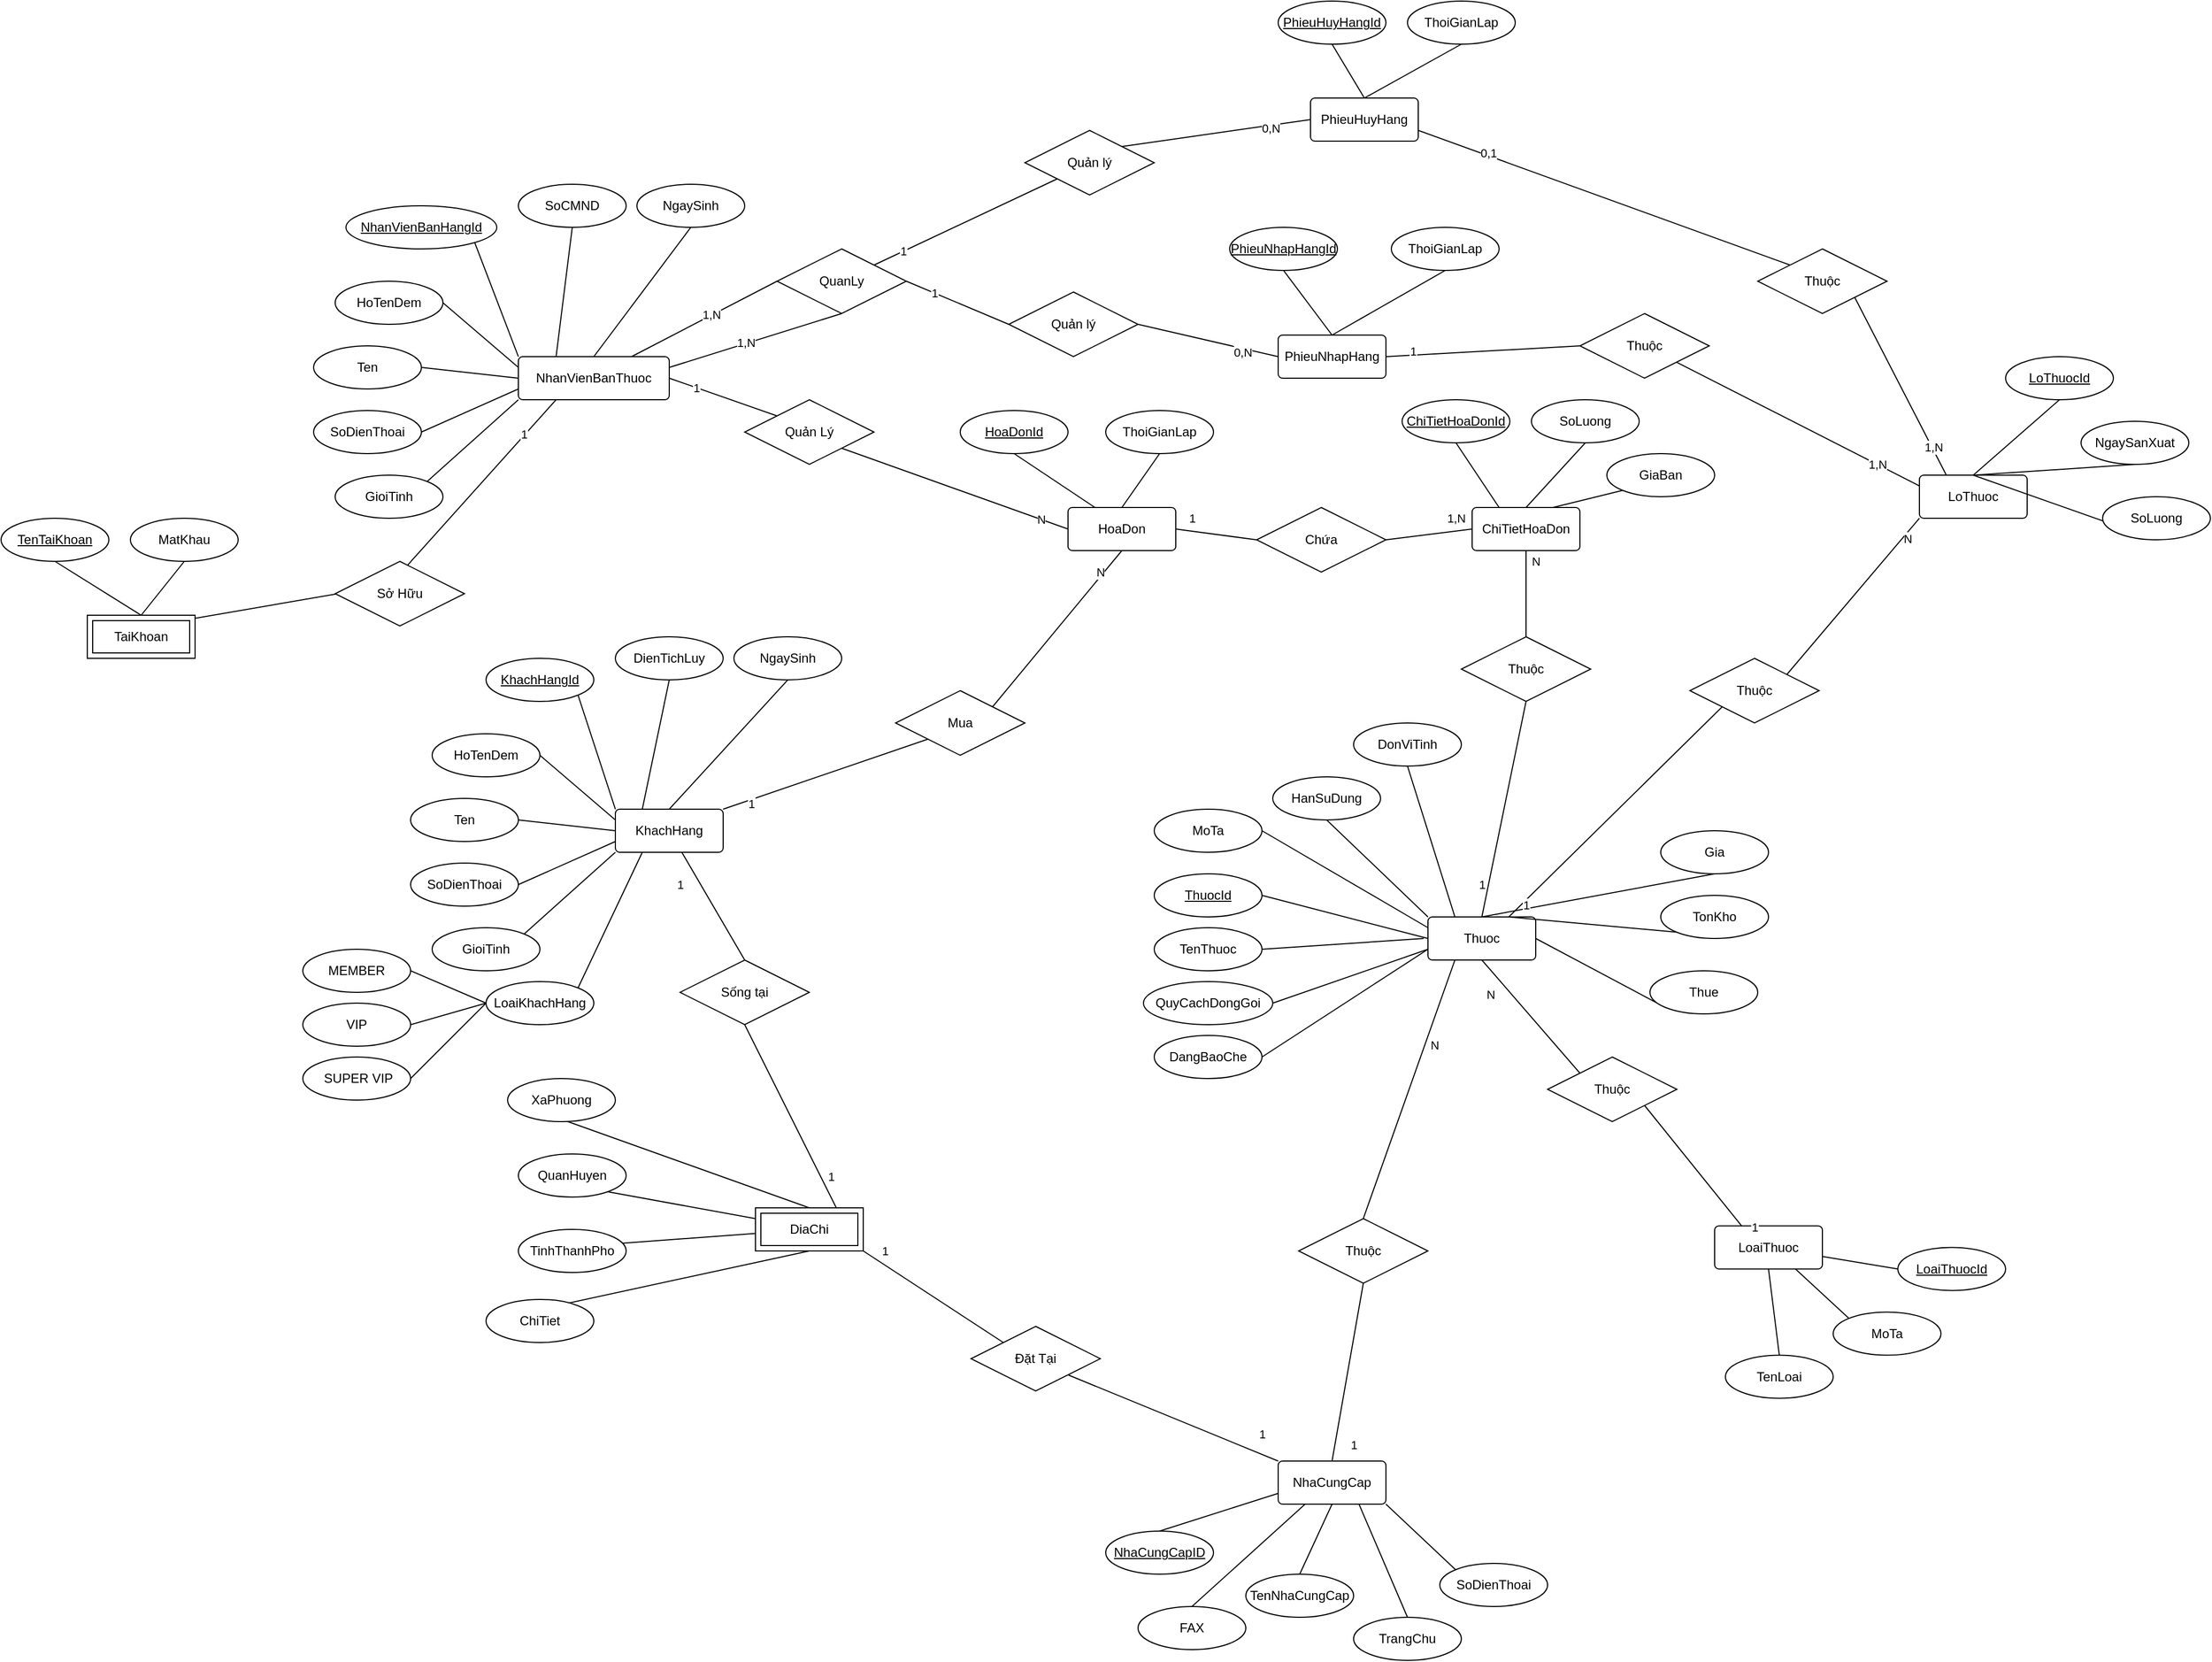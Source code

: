 <mxfile version="13.8.0" type="github">
  <diagram id="6R9u10nnCOVRpZWxE0k7" name="Page-1">
    <mxGraphModel dx="4134" dy="2406" grid="1" gridSize="10" guides="1" tooltips="1" connect="1" arrows="1" fold="1" page="1" pageScale="1" pageWidth="827" pageHeight="1169" math="0" shadow="0">
      <root>
        <mxCell id="0" />
        <mxCell id="1" parent="0" />
        <mxCell id="Jg7pOeSKla7BClUJi_HH-29" style="edgeStyle=none;rounded=0;orthogonalLoop=1;jettySize=auto;html=1;exitX=0.5;exitY=1;exitDx=0;exitDy=0;entryX=0;entryY=0;entryDx=0;entryDy=0;endArrow=none;endFill=0;" edge="1" parent="1" source="Jg7pOeSKla7BClUJi_HH-1" target="Jg7pOeSKla7BClUJi_HH-28">
          <mxGeometry relative="1" as="geometry" />
        </mxCell>
        <mxCell id="Jg7pOeSKla7BClUJi_HH-31" value="N" style="edgeLabel;html=1;align=center;verticalAlign=middle;resizable=0;points=[];" vertex="1" connectable="0" parent="Jg7pOeSKla7BClUJi_HH-29">
          <mxGeometry x="-0.537" y="-1" relative="1" as="geometry">
            <mxPoint x="-12.09" y="6.72" as="offset" />
          </mxGeometry>
        </mxCell>
        <mxCell id="Jg7pOeSKla7BClUJi_HH-1" value="Thuoc" style="rounded=1;arcSize=10;whiteSpace=wrap;html=1;align=center;" vertex="1" parent="1">
          <mxGeometry x="364" y="350" width="100" height="40" as="geometry" />
        </mxCell>
        <mxCell id="Jg7pOeSKla7BClUJi_HH-14" style="edgeStyle=none;rounded=0;orthogonalLoop=1;jettySize=auto;html=1;exitX=1;exitY=0.5;exitDx=0;exitDy=0;entryX=0;entryY=0.5;entryDx=0;entryDy=0;endArrow=none;endFill=0;" edge="1" parent="1" source="Jg7pOeSKla7BClUJi_HH-2" target="Jg7pOeSKla7BClUJi_HH-1">
          <mxGeometry relative="1" as="geometry" />
        </mxCell>
        <mxCell id="Jg7pOeSKla7BClUJi_HH-2" value="ThuocId" style="ellipse;whiteSpace=wrap;html=1;align=center;fontStyle=4;" vertex="1" parent="1">
          <mxGeometry x="110" y="310" width="100" height="40" as="geometry" />
        </mxCell>
        <mxCell id="Jg7pOeSKla7BClUJi_HH-15" style="edgeStyle=none;rounded=0;orthogonalLoop=1;jettySize=auto;html=1;exitX=1;exitY=0.5;exitDx=0;exitDy=0;endArrow=none;endFill=0;" edge="1" parent="1" source="Jg7pOeSKla7BClUJi_HH-3">
          <mxGeometry relative="1" as="geometry">
            <mxPoint x="360" y="370" as="targetPoint" />
          </mxGeometry>
        </mxCell>
        <mxCell id="Jg7pOeSKla7BClUJi_HH-3" value="TenThuoc" style="ellipse;whiteSpace=wrap;html=1;align=center;" vertex="1" parent="1">
          <mxGeometry x="110" y="360" width="100" height="40" as="geometry" />
        </mxCell>
        <mxCell id="Jg7pOeSKla7BClUJi_HH-13" style="rounded=0;orthogonalLoop=1;jettySize=auto;html=1;exitX=1;exitY=0.5;exitDx=0;exitDy=0;entryX=0;entryY=0.25;entryDx=0;entryDy=0;endArrow=none;endFill=0;" edge="1" parent="1" source="Jg7pOeSKla7BClUJi_HH-4" target="Jg7pOeSKla7BClUJi_HH-1">
          <mxGeometry relative="1" as="geometry" />
        </mxCell>
        <mxCell id="Jg7pOeSKla7BClUJi_HH-4" value="MoTa" style="ellipse;whiteSpace=wrap;html=1;align=center;" vertex="1" parent="1">
          <mxGeometry x="110" y="250" width="100" height="40" as="geometry" />
        </mxCell>
        <mxCell id="Jg7pOeSKla7BClUJi_HH-18" style="edgeStyle=none;rounded=0;orthogonalLoop=1;jettySize=auto;html=1;exitX=0.5;exitY=1;exitDx=0;exitDy=0;entryX=0;entryY=0;entryDx=0;entryDy=0;endArrow=none;endFill=0;" edge="1" parent="1" source="Jg7pOeSKla7BClUJi_HH-5" target="Jg7pOeSKla7BClUJi_HH-1">
          <mxGeometry relative="1" as="geometry" />
        </mxCell>
        <mxCell id="Jg7pOeSKla7BClUJi_HH-5" value="HanSuDung" style="ellipse;whiteSpace=wrap;html=1;align=center;" vertex="1" parent="1">
          <mxGeometry x="220" y="220" width="100" height="40" as="geometry" />
        </mxCell>
        <mxCell id="Jg7pOeSKla7BClUJi_HH-19" style="edgeStyle=none;rounded=0;orthogonalLoop=1;jettySize=auto;html=1;exitX=0.5;exitY=1;exitDx=0;exitDy=0;entryX=0.25;entryY=0;entryDx=0;entryDy=0;endArrow=none;endFill=0;" edge="1" parent="1" source="Jg7pOeSKla7BClUJi_HH-6" target="Jg7pOeSKla7BClUJi_HH-1">
          <mxGeometry relative="1" as="geometry" />
        </mxCell>
        <mxCell id="Jg7pOeSKla7BClUJi_HH-6" value="DonViTinh" style="ellipse;whiteSpace=wrap;html=1;align=center;" vertex="1" parent="1">
          <mxGeometry x="295" y="170" width="100" height="40" as="geometry" />
        </mxCell>
        <mxCell id="Jg7pOeSKla7BClUJi_HH-20" style="edgeStyle=none;rounded=0;orthogonalLoop=1;jettySize=auto;html=1;exitX=0.5;exitY=1;exitDx=0;exitDy=0;entryX=0.5;entryY=0;entryDx=0;entryDy=0;endArrow=none;endFill=0;" edge="1" parent="1" source="Jg7pOeSKla7BClUJi_HH-7" target="Jg7pOeSKla7BClUJi_HH-1">
          <mxGeometry relative="1" as="geometry" />
        </mxCell>
        <mxCell id="Jg7pOeSKla7BClUJi_HH-7" value="Gia" style="ellipse;whiteSpace=wrap;html=1;align=center;" vertex="1" parent="1">
          <mxGeometry x="580" y="270" width="100" height="40" as="geometry" />
        </mxCell>
        <mxCell id="Jg7pOeSKla7BClUJi_HH-17" style="edgeStyle=none;rounded=0;orthogonalLoop=1;jettySize=auto;html=1;exitX=1;exitY=0.5;exitDx=0;exitDy=0;entryX=0;entryY=0.75;entryDx=0;entryDy=0;endArrow=none;endFill=0;" edge="1" parent="1" source="Jg7pOeSKla7BClUJi_HH-8" target="Jg7pOeSKla7BClUJi_HH-1">
          <mxGeometry relative="1" as="geometry" />
        </mxCell>
        <mxCell id="Jg7pOeSKla7BClUJi_HH-8" value="DangBaoChe" style="ellipse;whiteSpace=wrap;html=1;align=center;" vertex="1" parent="1">
          <mxGeometry x="110" y="460" width="100" height="40" as="geometry" />
        </mxCell>
        <mxCell id="Jg7pOeSKla7BClUJi_HH-16" style="edgeStyle=none;rounded=0;orthogonalLoop=1;jettySize=auto;html=1;exitX=1;exitY=0.5;exitDx=0;exitDy=0;endArrow=none;endFill=0;entryX=0;entryY=0.75;entryDx=0;entryDy=0;" edge="1" parent="1" source="Jg7pOeSKla7BClUJi_HH-9" target="Jg7pOeSKla7BClUJi_HH-1">
          <mxGeometry relative="1" as="geometry">
            <mxPoint x="360" y="370" as="targetPoint" />
          </mxGeometry>
        </mxCell>
        <mxCell id="Jg7pOeSKla7BClUJi_HH-9" value="QuyCachDongGoi" style="ellipse;whiteSpace=wrap;html=1;align=center;" vertex="1" parent="1">
          <mxGeometry x="100" y="410" width="120" height="40" as="geometry" />
        </mxCell>
        <mxCell id="Jg7pOeSKla7BClUJi_HH-21" style="edgeStyle=none;rounded=0;orthogonalLoop=1;jettySize=auto;html=1;exitX=0;exitY=1;exitDx=0;exitDy=0;entryX=0.75;entryY=0;entryDx=0;entryDy=0;endArrow=none;endFill=0;" edge="1" parent="1" source="Jg7pOeSKla7BClUJi_HH-10" target="Jg7pOeSKla7BClUJi_HH-1">
          <mxGeometry relative="1" as="geometry" />
        </mxCell>
        <mxCell id="Jg7pOeSKla7BClUJi_HH-10" value="TonKho" style="ellipse;whiteSpace=wrap;html=1;align=center;" vertex="1" parent="1">
          <mxGeometry x="580" y="330" width="100" height="40" as="geometry" />
        </mxCell>
        <mxCell id="Jg7pOeSKla7BClUJi_HH-22" style="edgeStyle=none;rounded=0;orthogonalLoop=1;jettySize=auto;html=1;exitX=0;exitY=1;exitDx=0;exitDy=0;entryX=1;entryY=0.5;entryDx=0;entryDy=0;endArrow=none;endFill=0;" edge="1" parent="1" source="Jg7pOeSKla7BClUJi_HH-11" target="Jg7pOeSKla7BClUJi_HH-1">
          <mxGeometry relative="1" as="geometry" />
        </mxCell>
        <mxCell id="Jg7pOeSKla7BClUJi_HH-11" value="Thue" style="ellipse;whiteSpace=wrap;html=1;align=center;" vertex="1" parent="1">
          <mxGeometry x="570" y="400" width="100" height="40" as="geometry" />
        </mxCell>
        <mxCell id="Jg7pOeSKla7BClUJi_HH-33" style="edgeStyle=none;rounded=0;orthogonalLoop=1;jettySize=auto;html=1;entryX=0;entryY=0.5;entryDx=0;entryDy=0;endArrow=none;endFill=0;" edge="1" parent="1" source="Jg7pOeSKla7BClUJi_HH-23" target="Jg7pOeSKla7BClUJi_HH-24">
          <mxGeometry relative="1" as="geometry" />
        </mxCell>
        <mxCell id="Jg7pOeSKla7BClUJi_HH-23" value="LoaiThuoc" style="rounded=1;arcSize=10;whiteSpace=wrap;html=1;align=center;" vertex="1" parent="1">
          <mxGeometry x="630" y="636.74" width="100" height="40" as="geometry" />
        </mxCell>
        <mxCell id="Jg7pOeSKla7BClUJi_HH-24" value="&lt;u&gt;LoaiThuocId&lt;/u&gt;" style="ellipse;whiteSpace=wrap;html=1;align=center;" vertex="1" parent="1">
          <mxGeometry x="800" y="656.74" width="100" height="40" as="geometry" />
        </mxCell>
        <mxCell id="Jg7pOeSKla7BClUJi_HH-35" style="edgeStyle=none;rounded=0;orthogonalLoop=1;jettySize=auto;html=1;exitX=0.5;exitY=0;exitDx=0;exitDy=0;entryX=0.5;entryY=1;entryDx=0;entryDy=0;endArrow=none;endFill=0;" edge="1" parent="1" source="Jg7pOeSKla7BClUJi_HH-25" target="Jg7pOeSKla7BClUJi_HH-23">
          <mxGeometry relative="1" as="geometry" />
        </mxCell>
        <mxCell id="Jg7pOeSKla7BClUJi_HH-25" value="TenLoai" style="ellipse;whiteSpace=wrap;html=1;align=center;" vertex="1" parent="1">
          <mxGeometry x="640" y="756.74" width="100" height="40" as="geometry" />
        </mxCell>
        <mxCell id="Jg7pOeSKla7BClUJi_HH-34" style="edgeStyle=none;rounded=0;orthogonalLoop=1;jettySize=auto;html=1;exitX=0;exitY=0;exitDx=0;exitDy=0;entryX=0.75;entryY=1;entryDx=0;entryDy=0;endArrow=none;endFill=0;" edge="1" parent="1" source="Jg7pOeSKla7BClUJi_HH-26" target="Jg7pOeSKla7BClUJi_HH-23">
          <mxGeometry relative="1" as="geometry" />
        </mxCell>
        <mxCell id="Jg7pOeSKla7BClUJi_HH-26" value="MoTa" style="ellipse;whiteSpace=wrap;html=1;align=center;" vertex="1" parent="1">
          <mxGeometry x="740" y="716.74" width="100" height="40" as="geometry" />
        </mxCell>
        <mxCell id="Jg7pOeSKla7BClUJi_HH-30" style="edgeStyle=none;rounded=0;orthogonalLoop=1;jettySize=auto;html=1;exitX=1;exitY=1;exitDx=0;exitDy=0;entryX=0.25;entryY=0;entryDx=0;entryDy=0;endArrow=none;endFill=0;" edge="1" parent="1" source="Jg7pOeSKla7BClUJi_HH-28" target="Jg7pOeSKla7BClUJi_HH-23">
          <mxGeometry relative="1" as="geometry" />
        </mxCell>
        <mxCell id="Jg7pOeSKla7BClUJi_HH-32" value="1" style="edgeLabel;html=1;align=center;verticalAlign=middle;resizable=0;points=[];" vertex="1" connectable="0" parent="Jg7pOeSKla7BClUJi_HH-30">
          <mxGeometry x="0.586" relative="1" as="geometry">
            <mxPoint x="29.91" y="24.45" as="offset" />
          </mxGeometry>
        </mxCell>
        <mxCell id="Jg7pOeSKla7BClUJi_HH-28" value="Thuộc" style="shape=rhombus;perimeter=rhombusPerimeter;whiteSpace=wrap;html=1;align=center;" vertex="1" parent="1">
          <mxGeometry x="475" y="480" width="120" height="60" as="geometry" />
        </mxCell>
        <mxCell id="Jg7pOeSKla7BClUJi_HH-63" style="edgeStyle=none;rounded=0;orthogonalLoop=1;jettySize=auto;html=1;exitX=0;exitY=0;exitDx=0;exitDy=0;entryX=1;entryY=1;entryDx=0;entryDy=0;endArrow=none;endFill=0;" edge="1" parent="1" source="Jg7pOeSKla7BClUJi_HH-36" target="Jg7pOeSKla7BClUJi_HH-62">
          <mxGeometry relative="1" as="geometry" />
        </mxCell>
        <mxCell id="Jg7pOeSKla7BClUJi_HH-66" value="1" style="edgeLabel;html=1;align=center;verticalAlign=middle;resizable=0;points=[];" vertex="1" connectable="0" parent="Jg7pOeSKla7BClUJi_HH-63">
          <mxGeometry x="-0.75" y="-1" relative="1" as="geometry">
            <mxPoint x="8.67" y="-14.21" as="offset" />
          </mxGeometry>
        </mxCell>
        <mxCell id="Jg7pOeSKla7BClUJi_HH-36" value="NhaCungCap" style="rounded=1;arcSize=10;whiteSpace=wrap;html=1;align=center;" vertex="1" parent="1">
          <mxGeometry x="225" y="855" width="100" height="40" as="geometry" />
        </mxCell>
        <mxCell id="Jg7pOeSKla7BClUJi_HH-47" style="edgeStyle=none;rounded=0;orthogonalLoop=1;jettySize=auto;html=1;exitX=0.5;exitY=0;exitDx=0;exitDy=0;entryX=0;entryY=0.75;entryDx=0;entryDy=0;endArrow=none;endFill=0;" edge="1" parent="1" source="Jg7pOeSKla7BClUJi_HH-37" target="Jg7pOeSKla7BClUJi_HH-36">
          <mxGeometry relative="1" as="geometry" />
        </mxCell>
        <mxCell id="Jg7pOeSKla7BClUJi_HH-37" value="NhaCungCapID" style="ellipse;whiteSpace=wrap;html=1;align=center;fontStyle=4;" vertex="1" parent="1">
          <mxGeometry x="65" y="920" width="100" height="40" as="geometry" />
        </mxCell>
        <mxCell id="Jg7pOeSKla7BClUJi_HH-48" style="edgeStyle=none;rounded=0;orthogonalLoop=1;jettySize=auto;html=1;exitX=0.5;exitY=0;exitDx=0;exitDy=0;entryX=0.5;entryY=1;entryDx=0;entryDy=0;endArrow=none;endFill=0;" edge="1" parent="1" source="Jg7pOeSKla7BClUJi_HH-38" target="Jg7pOeSKla7BClUJi_HH-36">
          <mxGeometry relative="1" as="geometry" />
        </mxCell>
        <mxCell id="Jg7pOeSKla7BClUJi_HH-38" value="TenNhaCungCap" style="ellipse;whiteSpace=wrap;html=1;align=center;" vertex="1" parent="1">
          <mxGeometry x="195" y="960" width="100" height="40" as="geometry" />
        </mxCell>
        <mxCell id="Jg7pOeSKla7BClUJi_HH-51" style="edgeStyle=none;rounded=0;orthogonalLoop=1;jettySize=auto;html=1;exitX=0;exitY=0;exitDx=0;exitDy=0;entryX=1;entryY=1;entryDx=0;entryDy=0;endArrow=none;endFill=0;" edge="1" parent="1" source="Jg7pOeSKla7BClUJi_HH-39" target="Jg7pOeSKla7BClUJi_HH-36">
          <mxGeometry relative="1" as="geometry" />
        </mxCell>
        <mxCell id="Jg7pOeSKla7BClUJi_HH-39" value="SoDienThoai" style="ellipse;whiteSpace=wrap;html=1;align=center;" vertex="1" parent="1">
          <mxGeometry x="375" y="950" width="100" height="40" as="geometry" />
        </mxCell>
        <mxCell id="Jg7pOeSKla7BClUJi_HH-49" style="edgeStyle=none;rounded=0;orthogonalLoop=1;jettySize=auto;html=1;exitX=0.5;exitY=0;exitDx=0;exitDy=0;entryX=0.25;entryY=1;entryDx=0;entryDy=0;endArrow=none;endFill=0;" edge="1" parent="1" source="Jg7pOeSKla7BClUJi_HH-40" target="Jg7pOeSKla7BClUJi_HH-36">
          <mxGeometry relative="1" as="geometry" />
        </mxCell>
        <mxCell id="Jg7pOeSKla7BClUJi_HH-40" value="FAX" style="ellipse;whiteSpace=wrap;html=1;align=center;" vertex="1" parent="1">
          <mxGeometry x="95" y="990" width="100" height="40" as="geometry" />
        </mxCell>
        <mxCell id="Jg7pOeSKla7BClUJi_HH-50" style="edgeStyle=none;rounded=0;orthogonalLoop=1;jettySize=auto;html=1;exitX=0.5;exitY=0;exitDx=0;exitDy=0;entryX=0.75;entryY=1;entryDx=0;entryDy=0;endArrow=none;endFill=0;" edge="1" parent="1" source="Jg7pOeSKla7BClUJi_HH-41" target="Jg7pOeSKla7BClUJi_HH-36">
          <mxGeometry relative="1" as="geometry" />
        </mxCell>
        <mxCell id="Jg7pOeSKla7BClUJi_HH-41" value="TrangChu" style="ellipse;whiteSpace=wrap;html=1;align=center;" vertex="1" parent="1">
          <mxGeometry x="295" y="1000" width="100" height="40" as="geometry" />
        </mxCell>
        <mxCell id="Jg7pOeSKla7BClUJi_HH-43" style="edgeStyle=none;rounded=0;orthogonalLoop=1;jettySize=auto;html=1;exitX=0.5;exitY=0;exitDx=0;exitDy=0;entryX=0.25;entryY=1;entryDx=0;entryDy=0;endArrow=none;endFill=0;" edge="1" parent="1" source="Jg7pOeSKla7BClUJi_HH-42" target="Jg7pOeSKla7BClUJi_HH-1">
          <mxGeometry relative="1" as="geometry" />
        </mxCell>
        <mxCell id="Jg7pOeSKla7BClUJi_HH-45" value="N" style="edgeLabel;html=1;align=center;verticalAlign=middle;resizable=0;points=[];" vertex="1" connectable="0" parent="Jg7pOeSKla7BClUJi_HH-43">
          <mxGeometry x="0.43" y="-1" relative="1" as="geometry">
            <mxPoint x="3.98" y="9.71" as="offset" />
          </mxGeometry>
        </mxCell>
        <mxCell id="Jg7pOeSKla7BClUJi_HH-44" style="edgeStyle=none;rounded=0;orthogonalLoop=1;jettySize=auto;html=1;exitX=0.5;exitY=1;exitDx=0;exitDy=0;entryX=0.5;entryY=0;entryDx=0;entryDy=0;endArrow=none;endFill=0;" edge="1" parent="1" source="Jg7pOeSKla7BClUJi_HH-42" target="Jg7pOeSKla7BClUJi_HH-36">
          <mxGeometry relative="1" as="geometry">
            <mxPoint x="315.0" y="810" as="sourcePoint" />
          </mxGeometry>
        </mxCell>
        <mxCell id="Jg7pOeSKla7BClUJi_HH-46" value="1" style="edgeLabel;html=1;align=center;verticalAlign=middle;resizable=0;points=[];" vertex="1" connectable="0" parent="Jg7pOeSKla7BClUJi_HH-44">
          <mxGeometry x="0.465" y="1" relative="1" as="geometry">
            <mxPoint x="11.31" y="28.68" as="offset" />
          </mxGeometry>
        </mxCell>
        <mxCell id="Jg7pOeSKla7BClUJi_HH-42" value="Thuộc" style="shape=rhombus;perimeter=rhombusPerimeter;whiteSpace=wrap;html=1;align=center;" vertex="1" parent="1">
          <mxGeometry x="244" y="630" width="120" height="60" as="geometry" />
        </mxCell>
        <mxCell id="Jg7pOeSKla7BClUJi_HH-64" style="edgeStyle=none;rounded=0;orthogonalLoop=1;jettySize=auto;html=1;exitX=1;exitY=1;exitDx=0;exitDy=0;entryX=0;entryY=0;entryDx=0;entryDy=0;endArrow=none;endFill=0;" edge="1" parent="1" source="Jg7pOeSKla7BClUJi_HH-53" target="Jg7pOeSKla7BClUJi_HH-62">
          <mxGeometry relative="1" as="geometry" />
        </mxCell>
        <mxCell id="Jg7pOeSKla7BClUJi_HH-65" value="1" style="edgeLabel;html=1;align=center;verticalAlign=middle;resizable=0;points=[];" vertex="1" connectable="0" parent="Jg7pOeSKla7BClUJi_HH-64">
          <mxGeometry x="-0.693" relative="1" as="geometry">
            <mxPoint y="-13.13" as="offset" />
          </mxGeometry>
        </mxCell>
        <mxCell id="Jg7pOeSKla7BClUJi_HH-85" style="edgeStyle=none;rounded=0;orthogonalLoop=1;jettySize=auto;html=1;exitX=0.75;exitY=0;exitDx=0;exitDy=0;entryX=0.5;entryY=1;entryDx=0;entryDy=0;endArrow=none;endFill=0;" edge="1" parent="1" source="Jg7pOeSKla7BClUJi_HH-53" target="Jg7pOeSKla7BClUJi_HH-83">
          <mxGeometry relative="1" as="geometry" />
        </mxCell>
        <mxCell id="Jg7pOeSKla7BClUJi_HH-87" value="1" style="edgeLabel;html=1;align=center;verticalAlign=middle;resizable=0;points=[];" vertex="1" connectable="0" parent="Jg7pOeSKla7BClUJi_HH-85">
          <mxGeometry x="-0.708" y="2" relative="1" as="geometry">
            <mxPoint x="9.31" y="-5.85" as="offset" />
          </mxGeometry>
        </mxCell>
        <mxCell id="Jg7pOeSKla7BClUJi_HH-53" value="DiaChi" style="shape=ext;margin=3;double=1;whiteSpace=wrap;html=1;align=center;" vertex="1" parent="1">
          <mxGeometry x="-260" y="620" width="100" height="40" as="geometry" />
        </mxCell>
        <mxCell id="Jg7pOeSKla7BClUJi_HH-58" style="edgeStyle=none;rounded=0;orthogonalLoop=1;jettySize=auto;html=1;exitX=0;exitY=0.5;exitDx=0;exitDy=0;entryX=0.5;entryY=0;entryDx=0;entryDy=0;endArrow=none;endFill=0;" edge="1" parent="1" source="Jg7pOeSKla7BClUJi_HH-54" target="Jg7pOeSKla7BClUJi_HH-53">
          <mxGeometry relative="1" as="geometry" />
        </mxCell>
        <mxCell id="Jg7pOeSKla7BClUJi_HH-54" value="XaPhuong" style="ellipse;whiteSpace=wrap;html=1;align=center;" vertex="1" parent="1">
          <mxGeometry x="-490" y="500" width="100" height="40" as="geometry" />
        </mxCell>
        <mxCell id="Jg7pOeSKla7BClUJi_HH-59" style="edgeStyle=none;rounded=0;orthogonalLoop=1;jettySize=auto;html=1;exitX=0;exitY=0.5;exitDx=0;exitDy=0;entryX=0;entryY=0.25;entryDx=0;entryDy=0;endArrow=none;endFill=0;" edge="1" parent="1" source="Jg7pOeSKla7BClUJi_HH-55" target="Jg7pOeSKla7BClUJi_HH-53">
          <mxGeometry relative="1" as="geometry" />
        </mxCell>
        <mxCell id="Jg7pOeSKla7BClUJi_HH-55" value="QuanHuyen" style="ellipse;whiteSpace=wrap;html=1;align=center;" vertex="1" parent="1">
          <mxGeometry x="-480" y="570" width="100" height="40" as="geometry" />
        </mxCell>
        <mxCell id="Jg7pOeSKla7BClUJi_HH-60" style="edgeStyle=none;rounded=0;orthogonalLoop=1;jettySize=auto;html=1;exitX=0;exitY=0.5;exitDx=0;exitDy=0;endArrow=none;endFill=0;" edge="1" parent="1" source="Jg7pOeSKla7BClUJi_HH-56" target="Jg7pOeSKla7BClUJi_HH-53">
          <mxGeometry relative="1" as="geometry" />
        </mxCell>
        <mxCell id="Jg7pOeSKla7BClUJi_HH-56" value="TinhThanhPho" style="ellipse;whiteSpace=wrap;html=1;align=center;" vertex="1" parent="1">
          <mxGeometry x="-480" y="640" width="100" height="40" as="geometry" />
        </mxCell>
        <mxCell id="Jg7pOeSKla7BClUJi_HH-61" style="edgeStyle=none;rounded=0;orthogonalLoop=1;jettySize=auto;html=1;exitX=0;exitY=0.5;exitDx=0;exitDy=0;entryX=0.5;entryY=1;entryDx=0;entryDy=0;endArrow=none;endFill=0;" edge="1" parent="1" source="Jg7pOeSKla7BClUJi_HH-57" target="Jg7pOeSKla7BClUJi_HH-53">
          <mxGeometry relative="1" as="geometry" />
        </mxCell>
        <mxCell id="Jg7pOeSKla7BClUJi_HH-57" value="ChiTiet" style="ellipse;whiteSpace=wrap;html=1;align=center;" vertex="1" parent="1">
          <mxGeometry x="-510" y="705" width="100" height="40" as="geometry" />
        </mxCell>
        <mxCell id="Jg7pOeSKla7BClUJi_HH-62" value="Đặt Tại" style="shape=rhombus;perimeter=rhombusPerimeter;whiteSpace=wrap;html=1;align=center;" vertex="1" parent="1">
          <mxGeometry x="-60" y="730" width="120" height="60" as="geometry" />
        </mxCell>
        <mxCell id="Jg7pOeSKla7BClUJi_HH-84" style="edgeStyle=none;rounded=0;orthogonalLoop=1;jettySize=auto;html=1;entryX=0.5;entryY=0;entryDx=0;entryDy=0;endArrow=none;endFill=0;" edge="1" parent="1" source="Jg7pOeSKla7BClUJi_HH-67" target="Jg7pOeSKla7BClUJi_HH-83">
          <mxGeometry relative="1" as="geometry" />
        </mxCell>
        <mxCell id="Jg7pOeSKla7BClUJi_HH-86" value="1" style="edgeLabel;html=1;align=center;verticalAlign=middle;resizable=0;points=[];" vertex="1" connectable="0" parent="Jg7pOeSKla7BClUJi_HH-84">
          <mxGeometry x="-0.554" relative="1" as="geometry">
            <mxPoint x="-14.77" y="7.54" as="offset" />
          </mxGeometry>
        </mxCell>
        <mxCell id="Jg7pOeSKla7BClUJi_HH-137" style="edgeStyle=none;rounded=0;orthogonalLoop=1;jettySize=auto;html=1;exitX=1;exitY=0;exitDx=0;exitDy=0;entryX=0;entryY=1;entryDx=0;entryDy=0;endArrow=none;endFill=0;" edge="1" parent="1" source="Jg7pOeSKla7BClUJi_HH-67" target="Jg7pOeSKla7BClUJi_HH-136">
          <mxGeometry relative="1" as="geometry" />
        </mxCell>
        <mxCell id="Jg7pOeSKla7BClUJi_HH-140" value="1" style="edgeLabel;html=1;align=center;verticalAlign=middle;resizable=0;points=[];" vertex="1" connectable="0" parent="Jg7pOeSKla7BClUJi_HH-137">
          <mxGeometry x="-0.741" y="-3" relative="1" as="geometry">
            <mxPoint as="offset" />
          </mxGeometry>
        </mxCell>
        <mxCell id="Jg7pOeSKla7BClUJi_HH-153" style="edgeStyle=none;rounded=0;orthogonalLoop=1;jettySize=auto;html=1;exitX=0.25;exitY=1;exitDx=0;exitDy=0;entryX=1;entryY=0;entryDx=0;entryDy=0;endArrow=none;endFill=0;" edge="1" parent="1" source="Jg7pOeSKla7BClUJi_HH-67" target="Jg7pOeSKla7BClUJi_HH-152">
          <mxGeometry relative="1" as="geometry" />
        </mxCell>
        <mxCell id="Jg7pOeSKla7BClUJi_HH-67" value="KhachHang" style="rounded=1;arcSize=10;whiteSpace=wrap;html=1;align=center;" vertex="1" parent="1">
          <mxGeometry x="-390" y="250" width="100" height="40" as="geometry" />
        </mxCell>
        <mxCell id="Jg7pOeSKla7BClUJi_HH-80" style="edgeStyle=none;rounded=0;orthogonalLoop=1;jettySize=auto;html=1;exitX=1;exitY=1;exitDx=0;exitDy=0;entryX=0;entryY=0;entryDx=0;entryDy=0;endArrow=none;endFill=0;" edge="1" parent="1" source="Jg7pOeSKla7BClUJi_HH-68" target="Jg7pOeSKla7BClUJi_HH-67">
          <mxGeometry relative="1" as="geometry" />
        </mxCell>
        <mxCell id="Jg7pOeSKla7BClUJi_HH-68" value="KhachHangId" style="ellipse;whiteSpace=wrap;html=1;align=center;fontStyle=4;" vertex="1" parent="1">
          <mxGeometry x="-510" y="110" width="100" height="40" as="geometry" />
        </mxCell>
        <mxCell id="Jg7pOeSKla7BClUJi_HH-79" style="edgeStyle=none;rounded=0;orthogonalLoop=1;jettySize=auto;html=1;exitX=1;exitY=0.5;exitDx=0;exitDy=0;entryX=0;entryY=0.25;entryDx=0;entryDy=0;endArrow=none;endFill=0;" edge="1" parent="1" source="Jg7pOeSKla7BClUJi_HH-69" target="Jg7pOeSKla7BClUJi_HH-67">
          <mxGeometry relative="1" as="geometry" />
        </mxCell>
        <mxCell id="Jg7pOeSKla7BClUJi_HH-69" value="HoTenDem" style="ellipse;whiteSpace=wrap;html=1;align=center;" vertex="1" parent="1">
          <mxGeometry x="-560" y="180" width="100" height="40" as="geometry" />
        </mxCell>
        <mxCell id="Jg7pOeSKla7BClUJi_HH-78" style="edgeStyle=none;rounded=0;orthogonalLoop=1;jettySize=auto;html=1;exitX=1;exitY=0.5;exitDx=0;exitDy=0;entryX=0;entryY=0.5;entryDx=0;entryDy=0;endArrow=none;endFill=0;" edge="1" parent="1" source="Jg7pOeSKla7BClUJi_HH-70" target="Jg7pOeSKla7BClUJi_HH-67">
          <mxGeometry relative="1" as="geometry" />
        </mxCell>
        <mxCell id="Jg7pOeSKla7BClUJi_HH-70" value="Ten" style="ellipse;whiteSpace=wrap;html=1;align=center;" vertex="1" parent="1">
          <mxGeometry x="-580" y="240" width="100" height="40" as="geometry" />
        </mxCell>
        <mxCell id="Jg7pOeSKla7BClUJi_HH-77" style="edgeStyle=none;rounded=0;orthogonalLoop=1;jettySize=auto;html=1;exitX=1;exitY=0.5;exitDx=0;exitDy=0;entryX=0;entryY=0.75;entryDx=0;entryDy=0;endArrow=none;endFill=0;" edge="1" parent="1" source="Jg7pOeSKla7BClUJi_HH-71" target="Jg7pOeSKla7BClUJi_HH-67">
          <mxGeometry relative="1" as="geometry" />
        </mxCell>
        <mxCell id="Jg7pOeSKla7BClUJi_HH-71" value="SoDienThoai" style="ellipse;whiteSpace=wrap;html=1;align=center;" vertex="1" parent="1">
          <mxGeometry x="-580" y="300" width="100" height="40" as="geometry" />
        </mxCell>
        <mxCell id="Jg7pOeSKla7BClUJi_HH-76" style="edgeStyle=none;rounded=0;orthogonalLoop=1;jettySize=auto;html=1;exitX=1;exitY=0;exitDx=0;exitDy=0;entryX=0;entryY=1;entryDx=0;entryDy=0;endArrow=none;endFill=0;" edge="1" parent="1" source="Jg7pOeSKla7BClUJi_HH-72" target="Jg7pOeSKla7BClUJi_HH-67">
          <mxGeometry relative="1" as="geometry" />
        </mxCell>
        <mxCell id="Jg7pOeSKla7BClUJi_HH-72" value="GioiTinh" style="ellipse;whiteSpace=wrap;html=1;align=center;" vertex="1" parent="1">
          <mxGeometry x="-560" y="360" width="100" height="40" as="geometry" />
        </mxCell>
        <mxCell id="Jg7pOeSKla7BClUJi_HH-82" style="edgeStyle=none;rounded=0;orthogonalLoop=1;jettySize=auto;html=1;exitX=0.5;exitY=1;exitDx=0;exitDy=0;entryX=0.5;entryY=0;entryDx=0;entryDy=0;endArrow=none;endFill=0;" edge="1" parent="1" source="Jg7pOeSKla7BClUJi_HH-73" target="Jg7pOeSKla7BClUJi_HH-67">
          <mxGeometry relative="1" as="geometry" />
        </mxCell>
        <mxCell id="Jg7pOeSKla7BClUJi_HH-73" value="NgaySinh" style="ellipse;whiteSpace=wrap;html=1;align=center;" vertex="1" parent="1">
          <mxGeometry x="-280" y="90" width="100" height="40" as="geometry" />
        </mxCell>
        <mxCell id="Jg7pOeSKla7BClUJi_HH-81" style="edgeStyle=none;rounded=0;orthogonalLoop=1;jettySize=auto;html=1;exitX=0.5;exitY=1;exitDx=0;exitDy=0;entryX=0.25;entryY=0;entryDx=0;entryDy=0;endArrow=none;endFill=0;" edge="1" parent="1" source="Jg7pOeSKla7BClUJi_HH-75" target="Jg7pOeSKla7BClUJi_HH-67">
          <mxGeometry relative="1" as="geometry" />
        </mxCell>
        <mxCell id="Jg7pOeSKla7BClUJi_HH-75" value="DienTichLuy" style="ellipse;whiteSpace=wrap;html=1;align=center;" vertex="1" parent="1">
          <mxGeometry x="-390" y="90" width="100" height="40" as="geometry" />
        </mxCell>
        <mxCell id="Jg7pOeSKla7BClUJi_HH-83" value="Sống tại" style="shape=rhombus;perimeter=rhombusPerimeter;whiteSpace=wrap;html=1;align=center;" vertex="1" parent="1">
          <mxGeometry x="-330" y="390" width="120" height="60" as="geometry" />
        </mxCell>
        <mxCell id="Jg7pOeSKla7BClUJi_HH-102" style="edgeStyle=none;rounded=0;orthogonalLoop=1;jettySize=auto;html=1;exitX=1;exitY=0.5;exitDx=0;exitDy=0;entryX=0;entryY=0.5;entryDx=0;entryDy=0;endArrow=none;endFill=0;" edge="1" parent="1" source="Jg7pOeSKla7BClUJi_HH-89" target="Jg7pOeSKla7BClUJi_HH-101">
          <mxGeometry relative="1" as="geometry" />
        </mxCell>
        <mxCell id="Jg7pOeSKla7BClUJi_HH-105" value="1" style="edgeLabel;html=1;align=center;verticalAlign=middle;resizable=0;points=[];" vertex="1" connectable="0" parent="Jg7pOeSKla7BClUJi_HH-102">
          <mxGeometry x="-0.619" y="1" relative="1" as="geometry">
            <mxPoint x="0.71" y="-10.9" as="offset" />
          </mxGeometry>
        </mxCell>
        <mxCell id="Jg7pOeSKla7BClUJi_HH-132" style="edgeStyle=none;rounded=0;orthogonalLoop=1;jettySize=auto;html=1;exitX=0;exitY=0.5;exitDx=0;exitDy=0;entryX=1;entryY=1;entryDx=0;entryDy=0;endArrow=none;endFill=0;" edge="1" parent="1" source="Jg7pOeSKla7BClUJi_HH-89" target="Jg7pOeSKla7BClUJi_HH-130">
          <mxGeometry relative="1" as="geometry" />
        </mxCell>
        <mxCell id="Jg7pOeSKla7BClUJi_HH-133" value="N" style="edgeLabel;html=1;align=center;verticalAlign=middle;resizable=0;points=[];" vertex="1" connectable="0" parent="Jg7pOeSKla7BClUJi_HH-132">
          <mxGeometry x="-0.761" relative="1" as="geometry">
            <mxPoint as="offset" />
          </mxGeometry>
        </mxCell>
        <mxCell id="Jg7pOeSKla7BClUJi_HH-89" value="HoaDon" style="rounded=1;arcSize=10;whiteSpace=wrap;html=1;align=center;" vertex="1" parent="1">
          <mxGeometry x="30" y="-30" width="100" height="40" as="geometry" />
        </mxCell>
        <mxCell id="Jg7pOeSKla7BClUJi_HH-92" style="edgeStyle=none;rounded=0;orthogonalLoop=1;jettySize=auto;html=1;exitX=0.5;exitY=1;exitDx=0;exitDy=0;entryX=0.25;entryY=0;entryDx=0;entryDy=0;endArrow=none;endFill=0;" edge="1" parent="1" source="Jg7pOeSKla7BClUJi_HH-90" target="Jg7pOeSKla7BClUJi_HH-89">
          <mxGeometry relative="1" as="geometry" />
        </mxCell>
        <mxCell id="Jg7pOeSKla7BClUJi_HH-90" value="HoaDonId" style="ellipse;whiteSpace=wrap;html=1;align=center;fontStyle=4;" vertex="1" parent="1">
          <mxGeometry x="-70" y="-120" width="100" height="40" as="geometry" />
        </mxCell>
        <mxCell id="Jg7pOeSKla7BClUJi_HH-93" style="edgeStyle=none;rounded=0;orthogonalLoop=1;jettySize=auto;html=1;exitX=0.5;exitY=1;exitDx=0;exitDy=0;entryX=0.5;entryY=0;entryDx=0;entryDy=0;endArrow=none;endFill=0;" edge="1" parent="1" source="Jg7pOeSKla7BClUJi_HH-91" target="Jg7pOeSKla7BClUJi_HH-89">
          <mxGeometry relative="1" as="geometry" />
        </mxCell>
        <mxCell id="Jg7pOeSKla7BClUJi_HH-91" value="ThoiGianLap" style="ellipse;whiteSpace=wrap;html=1;align=center;" vertex="1" parent="1">
          <mxGeometry x="65" y="-120" width="100" height="40" as="geometry" />
        </mxCell>
        <mxCell id="Jg7pOeSKla7BClUJi_HH-103" style="edgeStyle=none;rounded=0;orthogonalLoop=1;jettySize=auto;html=1;exitX=0;exitY=0.5;exitDx=0;exitDy=0;entryX=1;entryY=0.5;entryDx=0;entryDy=0;endArrow=none;endFill=0;" edge="1" parent="1" source="Jg7pOeSKla7BClUJi_HH-94" target="Jg7pOeSKla7BClUJi_HH-101">
          <mxGeometry relative="1" as="geometry" />
        </mxCell>
        <mxCell id="Jg7pOeSKla7BClUJi_HH-104" value="1,N" style="edgeLabel;html=1;align=center;verticalAlign=middle;resizable=0;points=[];" vertex="1" connectable="0" parent="Jg7pOeSKla7BClUJi_HH-103">
          <mxGeometry x="-0.656" relative="1" as="geometry">
            <mxPoint x="-1.39" y="-11.7" as="offset" />
          </mxGeometry>
        </mxCell>
        <mxCell id="Jg7pOeSKla7BClUJi_HH-108" style="edgeStyle=none;rounded=0;orthogonalLoop=1;jettySize=auto;html=1;exitX=0.5;exitY=1;exitDx=0;exitDy=0;entryX=0.5;entryY=0;entryDx=0;entryDy=0;endArrow=none;endFill=0;" edge="1" parent="1" source="Jg7pOeSKla7BClUJi_HH-94" target="Jg7pOeSKla7BClUJi_HH-107">
          <mxGeometry relative="1" as="geometry" />
        </mxCell>
        <mxCell id="Jg7pOeSKla7BClUJi_HH-110" value="N" style="edgeLabel;html=1;align=center;verticalAlign=middle;resizable=0;points=[];" vertex="1" connectable="0" parent="Jg7pOeSKla7BClUJi_HH-108">
          <mxGeometry x="-0.5" y="1" relative="1" as="geometry">
            <mxPoint x="8" y="-10" as="offset" />
          </mxGeometry>
        </mxCell>
        <mxCell id="Jg7pOeSKla7BClUJi_HH-94" value="ChiTietHoaDon" style="rounded=1;arcSize=10;whiteSpace=wrap;html=1;align=center;" vertex="1" parent="1">
          <mxGeometry x="405" y="-30" width="100" height="40" as="geometry" />
        </mxCell>
        <mxCell id="Jg7pOeSKla7BClUJi_HH-98" style="edgeStyle=none;rounded=0;orthogonalLoop=1;jettySize=auto;html=1;exitX=0.5;exitY=1;exitDx=0;exitDy=0;entryX=0.25;entryY=0;entryDx=0;entryDy=0;endArrow=none;endFill=0;" edge="1" parent="1" source="Jg7pOeSKla7BClUJi_HH-95" target="Jg7pOeSKla7BClUJi_HH-94">
          <mxGeometry relative="1" as="geometry" />
        </mxCell>
        <mxCell id="Jg7pOeSKla7BClUJi_HH-95" value="ChiTietHoaDonId" style="ellipse;whiteSpace=wrap;html=1;align=center;fontStyle=4;" vertex="1" parent="1">
          <mxGeometry x="340" y="-130" width="100" height="40" as="geometry" />
        </mxCell>
        <mxCell id="Jg7pOeSKla7BClUJi_HH-99" style="edgeStyle=none;rounded=0;orthogonalLoop=1;jettySize=auto;html=1;exitX=0.5;exitY=1;exitDx=0;exitDy=0;entryX=0.5;entryY=0;entryDx=0;entryDy=0;endArrow=none;endFill=0;" edge="1" parent="1" source="Jg7pOeSKla7BClUJi_HH-96" target="Jg7pOeSKla7BClUJi_HH-94">
          <mxGeometry relative="1" as="geometry" />
        </mxCell>
        <mxCell id="Jg7pOeSKla7BClUJi_HH-96" value="SoLuong" style="ellipse;whiteSpace=wrap;html=1;align=center;" vertex="1" parent="1">
          <mxGeometry x="460" y="-130" width="100" height="40" as="geometry" />
        </mxCell>
        <mxCell id="Jg7pOeSKla7BClUJi_HH-100" style="edgeStyle=none;rounded=0;orthogonalLoop=1;jettySize=auto;html=1;exitX=0;exitY=1;exitDx=0;exitDy=0;entryX=0.75;entryY=0;entryDx=0;entryDy=0;endArrow=none;endFill=0;" edge="1" parent="1" source="Jg7pOeSKla7BClUJi_HH-97" target="Jg7pOeSKla7BClUJi_HH-94">
          <mxGeometry relative="1" as="geometry" />
        </mxCell>
        <mxCell id="Jg7pOeSKla7BClUJi_HH-97" value="GiaBan" style="ellipse;whiteSpace=wrap;html=1;align=center;" vertex="1" parent="1">
          <mxGeometry x="530" y="-80" width="100" height="40" as="geometry" />
        </mxCell>
        <mxCell id="Jg7pOeSKla7BClUJi_HH-101" value="Chứa" style="shape=rhombus;perimeter=rhombusPerimeter;whiteSpace=wrap;html=1;align=center;" vertex="1" parent="1">
          <mxGeometry x="205" y="-30" width="120" height="60" as="geometry" />
        </mxCell>
        <mxCell id="Jg7pOeSKla7BClUJi_HH-109" style="edgeStyle=none;rounded=0;orthogonalLoop=1;jettySize=auto;html=1;exitX=0.5;exitY=1;exitDx=0;exitDy=0;entryX=0.5;entryY=0;entryDx=0;entryDy=0;endArrow=none;endFill=0;" edge="1" parent="1" source="Jg7pOeSKla7BClUJi_HH-107" target="Jg7pOeSKla7BClUJi_HH-1">
          <mxGeometry relative="1" as="geometry" />
        </mxCell>
        <mxCell id="Jg7pOeSKla7BClUJi_HH-111" value="1" style="edgeLabel;html=1;align=center;verticalAlign=middle;resizable=0;points=[];" vertex="1" connectable="0" parent="Jg7pOeSKla7BClUJi_HH-109">
          <mxGeometry x="0.691" relative="1" as="geometry">
            <mxPoint x="-6.34" y="0.94" as="offset" />
          </mxGeometry>
        </mxCell>
        <mxCell id="Jg7pOeSKla7BClUJi_HH-107" value="Thuộc" style="shape=rhombus;perimeter=rhombusPerimeter;whiteSpace=wrap;html=1;align=center;" vertex="1" parent="1">
          <mxGeometry x="395" y="90" width="120" height="60" as="geometry" />
        </mxCell>
        <mxCell id="Jg7pOeSKla7BClUJi_HH-131" style="edgeStyle=none;rounded=0;orthogonalLoop=1;jettySize=auto;html=1;exitX=1;exitY=0.5;exitDx=0;exitDy=0;entryX=0;entryY=0;entryDx=0;entryDy=0;endArrow=none;endFill=0;" edge="1" parent="1" source="Jg7pOeSKla7BClUJi_HH-114" target="Jg7pOeSKla7BClUJi_HH-130">
          <mxGeometry relative="1" as="geometry" />
        </mxCell>
        <mxCell id="Jg7pOeSKla7BClUJi_HH-134" value="1" style="edgeLabel;html=1;align=center;verticalAlign=middle;resizable=0;points=[];" vertex="1" connectable="0" parent="Jg7pOeSKla7BClUJi_HH-131">
          <mxGeometry x="-0.503" relative="1" as="geometry">
            <mxPoint as="offset" />
          </mxGeometry>
        </mxCell>
        <mxCell id="Jg7pOeSKla7BClUJi_HH-144" style="edgeStyle=none;rounded=0;orthogonalLoop=1;jettySize=auto;html=1;exitX=0.25;exitY=1;exitDx=0;exitDy=0;entryX=0;entryY=1;entryDx=0;entryDy=0;endArrow=none;endFill=0;" edge="1" parent="1" source="Jg7pOeSKla7BClUJi_HH-114" target="Jg7pOeSKla7BClUJi_HH-142">
          <mxGeometry relative="1" as="geometry" />
        </mxCell>
        <mxCell id="Jg7pOeSKla7BClUJi_HH-151" value="1" style="edgeLabel;html=1;align=center;verticalAlign=middle;resizable=0;points=[];" vertex="1" connectable="0" parent="Jg7pOeSKla7BClUJi_HH-144">
          <mxGeometry x="-0.669" y="-1" relative="1" as="geometry">
            <mxPoint as="offset" />
          </mxGeometry>
        </mxCell>
        <mxCell id="Jg7pOeSKla7BClUJi_HH-161" style="edgeStyle=none;rounded=0;orthogonalLoop=1;jettySize=auto;html=1;exitX=0.75;exitY=0;exitDx=0;exitDy=0;entryX=0;entryY=0.5;entryDx=0;entryDy=0;endArrow=none;endFill=0;" edge="1" parent="1" source="Jg7pOeSKla7BClUJi_HH-114" target="Jg7pOeSKla7BClUJi_HH-160">
          <mxGeometry relative="1" as="geometry" />
        </mxCell>
        <mxCell id="Jg7pOeSKla7BClUJi_HH-163" value="1,N" style="edgeLabel;html=1;align=center;verticalAlign=middle;resizable=0;points=[];" vertex="1" connectable="0" parent="Jg7pOeSKla7BClUJi_HH-161">
          <mxGeometry x="0.096" y="1" relative="1" as="geometry">
            <mxPoint as="offset" />
          </mxGeometry>
        </mxCell>
        <mxCell id="Jg7pOeSKla7BClUJi_HH-114" value="NhanVienBanThuoc" style="rounded=1;arcSize=10;whiteSpace=wrap;html=1;align=center;" vertex="1" parent="1">
          <mxGeometry x="-480" y="-170" width="140" height="40" as="geometry" />
        </mxCell>
        <mxCell id="Jg7pOeSKla7BClUJi_HH-115" style="edgeStyle=none;rounded=0;orthogonalLoop=1;jettySize=auto;html=1;exitX=1;exitY=1;exitDx=0;exitDy=0;entryX=0;entryY=0;entryDx=0;entryDy=0;endArrow=none;endFill=0;" edge="1" source="Jg7pOeSKla7BClUJi_HH-116" target="Jg7pOeSKla7BClUJi_HH-114" parent="1">
          <mxGeometry relative="1" as="geometry" />
        </mxCell>
        <mxCell id="Jg7pOeSKla7BClUJi_HH-116" value="NhanVienBanHangId" style="ellipse;whiteSpace=wrap;html=1;align=center;fontStyle=4;" vertex="1" parent="1">
          <mxGeometry x="-640" y="-310" width="140" height="40" as="geometry" />
        </mxCell>
        <mxCell id="Jg7pOeSKla7BClUJi_HH-117" style="edgeStyle=none;rounded=0;orthogonalLoop=1;jettySize=auto;html=1;exitX=1;exitY=0.5;exitDx=0;exitDy=0;entryX=0;entryY=0.25;entryDx=0;entryDy=0;endArrow=none;endFill=0;" edge="1" source="Jg7pOeSKla7BClUJi_HH-118" target="Jg7pOeSKla7BClUJi_HH-114" parent="1">
          <mxGeometry relative="1" as="geometry" />
        </mxCell>
        <mxCell id="Jg7pOeSKla7BClUJi_HH-118" value="HoTenDem" style="ellipse;whiteSpace=wrap;html=1;align=center;" vertex="1" parent="1">
          <mxGeometry x="-650" y="-240" width="100" height="40" as="geometry" />
        </mxCell>
        <mxCell id="Jg7pOeSKla7BClUJi_HH-119" style="edgeStyle=none;rounded=0;orthogonalLoop=1;jettySize=auto;html=1;exitX=1;exitY=0.5;exitDx=0;exitDy=0;entryX=0;entryY=0.5;entryDx=0;entryDy=0;endArrow=none;endFill=0;" edge="1" source="Jg7pOeSKla7BClUJi_HH-120" target="Jg7pOeSKla7BClUJi_HH-114" parent="1">
          <mxGeometry relative="1" as="geometry" />
        </mxCell>
        <mxCell id="Jg7pOeSKla7BClUJi_HH-120" value="Ten" style="ellipse;whiteSpace=wrap;html=1;align=center;" vertex="1" parent="1">
          <mxGeometry x="-670" y="-180" width="100" height="40" as="geometry" />
        </mxCell>
        <mxCell id="Jg7pOeSKla7BClUJi_HH-121" style="edgeStyle=none;rounded=0;orthogonalLoop=1;jettySize=auto;html=1;exitX=1;exitY=0.5;exitDx=0;exitDy=0;entryX=0;entryY=0.75;entryDx=0;entryDy=0;endArrow=none;endFill=0;" edge="1" source="Jg7pOeSKla7BClUJi_HH-122" target="Jg7pOeSKla7BClUJi_HH-114" parent="1">
          <mxGeometry relative="1" as="geometry" />
        </mxCell>
        <mxCell id="Jg7pOeSKla7BClUJi_HH-122" value="SoDienThoai" style="ellipse;whiteSpace=wrap;html=1;align=center;" vertex="1" parent="1">
          <mxGeometry x="-670" y="-120" width="100" height="40" as="geometry" />
        </mxCell>
        <mxCell id="Jg7pOeSKla7BClUJi_HH-123" style="edgeStyle=none;rounded=0;orthogonalLoop=1;jettySize=auto;html=1;exitX=1;exitY=0;exitDx=0;exitDy=0;entryX=0;entryY=1;entryDx=0;entryDy=0;endArrow=none;endFill=0;" edge="1" source="Jg7pOeSKla7BClUJi_HH-128" target="Jg7pOeSKla7BClUJi_HH-114" parent="1">
          <mxGeometry relative="1" as="geometry" />
        </mxCell>
        <mxCell id="Jg7pOeSKla7BClUJi_HH-124" style="edgeStyle=none;rounded=0;orthogonalLoop=1;jettySize=auto;html=1;exitX=0.5;exitY=1;exitDx=0;exitDy=0;entryX=0.5;entryY=0;entryDx=0;entryDy=0;endArrow=none;endFill=0;" edge="1" source="Jg7pOeSKla7BClUJi_HH-125" target="Jg7pOeSKla7BClUJi_HH-114" parent="1">
          <mxGeometry relative="1" as="geometry" />
        </mxCell>
        <mxCell id="Jg7pOeSKla7BClUJi_HH-125" value="NgaySinh" style="ellipse;whiteSpace=wrap;html=1;align=center;" vertex="1" parent="1">
          <mxGeometry x="-370" y="-330" width="100" height="40" as="geometry" />
        </mxCell>
        <mxCell id="Jg7pOeSKla7BClUJi_HH-126" style="edgeStyle=none;rounded=0;orthogonalLoop=1;jettySize=auto;html=1;exitX=0.5;exitY=1;exitDx=0;exitDy=0;entryX=0.25;entryY=0;entryDx=0;entryDy=0;endArrow=none;endFill=0;" edge="1" source="Jg7pOeSKla7BClUJi_HH-127" target="Jg7pOeSKla7BClUJi_HH-114" parent="1">
          <mxGeometry relative="1" as="geometry" />
        </mxCell>
        <mxCell id="Jg7pOeSKla7BClUJi_HH-127" value="SoCMND" style="ellipse;whiteSpace=wrap;html=1;align=center;" vertex="1" parent="1">
          <mxGeometry x="-480" y="-330" width="100" height="40" as="geometry" />
        </mxCell>
        <mxCell id="Jg7pOeSKla7BClUJi_HH-128" value="GioiTinh" style="ellipse;whiteSpace=wrap;html=1;align=center;" vertex="1" parent="1">
          <mxGeometry x="-650" y="-60" width="100" height="40" as="geometry" />
        </mxCell>
        <mxCell id="Jg7pOeSKla7BClUJi_HH-130" value="Quản Lý" style="shape=rhombus;perimeter=rhombusPerimeter;whiteSpace=wrap;html=1;align=center;" vertex="1" parent="1">
          <mxGeometry x="-270" y="-130" width="120" height="60" as="geometry" />
        </mxCell>
        <mxCell id="Jg7pOeSKla7BClUJi_HH-138" style="edgeStyle=none;rounded=0;orthogonalLoop=1;jettySize=auto;html=1;exitX=1;exitY=0;exitDx=0;exitDy=0;entryX=0.5;entryY=1;entryDx=0;entryDy=0;endArrow=none;endFill=0;" edge="1" parent="1" source="Jg7pOeSKla7BClUJi_HH-136" target="Jg7pOeSKla7BClUJi_HH-89">
          <mxGeometry relative="1" as="geometry" />
        </mxCell>
        <mxCell id="Jg7pOeSKla7BClUJi_HH-139" value="N" style="edgeLabel;html=1;align=center;verticalAlign=middle;resizable=0;points=[];" vertex="1" connectable="0" parent="Jg7pOeSKla7BClUJi_HH-138">
          <mxGeometry x="0.693" y="3" relative="1" as="geometry">
            <mxPoint as="offset" />
          </mxGeometry>
        </mxCell>
        <mxCell id="Jg7pOeSKla7BClUJi_HH-136" value="Mua" style="shape=rhombus;perimeter=rhombusPerimeter;whiteSpace=wrap;html=1;align=center;" vertex="1" parent="1">
          <mxGeometry x="-130" y="140" width="120" height="60" as="geometry" />
        </mxCell>
        <mxCell id="Jg7pOeSKla7BClUJi_HH-145" style="edgeStyle=none;rounded=0;orthogonalLoop=1;jettySize=auto;html=1;exitX=1;exitY=0;exitDx=0;exitDy=0;entryX=0;entryY=0.5;entryDx=0;entryDy=0;endArrow=none;endFill=0;" edge="1" parent="1" source="Jg7pOeSKla7BClUJi_HH-142" target="Jg7pOeSKla7BClUJi_HH-143">
          <mxGeometry relative="1" as="geometry" />
        </mxCell>
        <mxCell id="Jg7pOeSKla7BClUJi_HH-150" value="1" style="edgeLabel;html=1;align=center;verticalAlign=middle;resizable=0;points=[];" vertex="1" connectable="0" parent="Jg7pOeSKla7BClUJi_HH-145">
          <mxGeometry x="0.583" y="1" relative="1" as="geometry">
            <mxPoint as="offset" />
          </mxGeometry>
        </mxCell>
        <mxCell id="Jg7pOeSKla7BClUJi_HH-142" value="Sở Hữu" style="shape=rhombus;perimeter=rhombusPerimeter;whiteSpace=wrap;html=1;align=center;" vertex="1" parent="1">
          <mxGeometry x="-650" y="20" width="120" height="60" as="geometry" />
        </mxCell>
        <mxCell id="Jg7pOeSKla7BClUJi_HH-143" value="TaiKhoan" style="shape=ext;margin=3;double=1;whiteSpace=wrap;html=1;align=center;" vertex="1" parent="1">
          <mxGeometry x="-880" y="70" width="100" height="40" as="geometry" />
        </mxCell>
        <mxCell id="Jg7pOeSKla7BClUJi_HH-148" style="edgeStyle=none;rounded=0;orthogonalLoop=1;jettySize=auto;html=1;exitX=0.5;exitY=1;exitDx=0;exitDy=0;entryX=0.5;entryY=0;entryDx=0;entryDy=0;endArrow=none;endFill=0;" edge="1" parent="1" source="Jg7pOeSKla7BClUJi_HH-146" target="Jg7pOeSKla7BClUJi_HH-143">
          <mxGeometry relative="1" as="geometry" />
        </mxCell>
        <mxCell id="Jg7pOeSKla7BClUJi_HH-146" value="TenTaiKhoan" style="ellipse;whiteSpace=wrap;html=1;align=center;fontStyle=4;" vertex="1" parent="1">
          <mxGeometry x="-960" y="-20" width="100" height="40" as="geometry" />
        </mxCell>
        <mxCell id="Jg7pOeSKla7BClUJi_HH-149" style="edgeStyle=none;rounded=0;orthogonalLoop=1;jettySize=auto;html=1;exitX=0.5;exitY=1;exitDx=0;exitDy=0;entryX=0.5;entryY=0;entryDx=0;entryDy=0;endArrow=none;endFill=0;" edge="1" parent="1" source="Jg7pOeSKla7BClUJi_HH-147" target="Jg7pOeSKla7BClUJi_HH-143">
          <mxGeometry relative="1" as="geometry" />
        </mxCell>
        <mxCell id="Jg7pOeSKla7BClUJi_HH-147" value="MatKhau" style="ellipse;whiteSpace=wrap;html=1;align=center;" vertex="1" parent="1">
          <mxGeometry x="-840" y="-20" width="100" height="40" as="geometry" />
        </mxCell>
        <mxCell id="Jg7pOeSKla7BClUJi_HH-152" value="LoaiKhachHang" style="ellipse;whiteSpace=wrap;html=1;align=center;" vertex="1" parent="1">
          <mxGeometry x="-510" y="410" width="100" height="40" as="geometry" />
        </mxCell>
        <mxCell id="Jg7pOeSKla7BClUJi_HH-157" style="edgeStyle=none;rounded=0;orthogonalLoop=1;jettySize=auto;html=1;exitX=1;exitY=0.5;exitDx=0;exitDy=0;entryX=0;entryY=0.5;entryDx=0;entryDy=0;endArrow=none;endFill=0;" edge="1" parent="1" source="Jg7pOeSKla7BClUJi_HH-154" target="Jg7pOeSKla7BClUJi_HH-152">
          <mxGeometry relative="1" as="geometry" />
        </mxCell>
        <mxCell id="Jg7pOeSKla7BClUJi_HH-154" value="MEMBER" style="ellipse;whiteSpace=wrap;html=1;align=center;" vertex="1" parent="1">
          <mxGeometry x="-680" y="380" width="100" height="40" as="geometry" />
        </mxCell>
        <mxCell id="Jg7pOeSKla7BClUJi_HH-158" style="edgeStyle=none;rounded=0;orthogonalLoop=1;jettySize=auto;html=1;exitX=1;exitY=0.5;exitDx=0;exitDy=0;endArrow=none;endFill=0;" edge="1" parent="1" source="Jg7pOeSKla7BClUJi_HH-155">
          <mxGeometry relative="1" as="geometry">
            <mxPoint x="-510" y="430" as="targetPoint" />
          </mxGeometry>
        </mxCell>
        <mxCell id="Jg7pOeSKla7BClUJi_HH-155" value="VIP" style="ellipse;whiteSpace=wrap;html=1;align=center;" vertex="1" parent="1">
          <mxGeometry x="-680" y="430" width="100" height="40" as="geometry" />
        </mxCell>
        <mxCell id="Jg7pOeSKla7BClUJi_HH-159" style="edgeStyle=none;rounded=0;orthogonalLoop=1;jettySize=auto;html=1;exitX=1;exitY=0.5;exitDx=0;exitDy=0;endArrow=none;endFill=0;" edge="1" parent="1" source="Jg7pOeSKla7BClUJi_HH-156">
          <mxGeometry relative="1" as="geometry">
            <mxPoint x="-510" y="430" as="targetPoint" />
          </mxGeometry>
        </mxCell>
        <mxCell id="Jg7pOeSKla7BClUJi_HH-156" value="&amp;nbsp;SUPER VIP" style="ellipse;whiteSpace=wrap;html=1;align=center;" vertex="1" parent="1">
          <mxGeometry x="-680" y="480" width="100" height="40" as="geometry" />
        </mxCell>
        <mxCell id="Jg7pOeSKla7BClUJi_HH-162" style="edgeStyle=none;rounded=0;orthogonalLoop=1;jettySize=auto;html=1;exitX=0.5;exitY=1;exitDx=0;exitDy=0;entryX=1;entryY=0.25;entryDx=0;entryDy=0;endArrow=none;endFill=0;" edge="1" parent="1" source="Jg7pOeSKla7BClUJi_HH-160" target="Jg7pOeSKla7BClUJi_HH-114">
          <mxGeometry relative="1" as="geometry" />
        </mxCell>
        <mxCell id="Jg7pOeSKla7BClUJi_HH-164" value="1,N" style="edgeLabel;html=1;align=center;verticalAlign=middle;resizable=0;points=[];" vertex="1" connectable="0" parent="Jg7pOeSKla7BClUJi_HH-162">
          <mxGeometry x="0.115" y="-1" relative="1" as="geometry">
            <mxPoint as="offset" />
          </mxGeometry>
        </mxCell>
        <mxCell id="Jg7pOeSKla7BClUJi_HH-199" style="edgeStyle=none;rounded=0;orthogonalLoop=1;jettySize=auto;html=1;exitX=1;exitY=0.5;exitDx=0;exitDy=0;entryX=0;entryY=0.5;entryDx=0;entryDy=0;endArrow=none;endFill=0;" edge="1" parent="1" source="Jg7pOeSKla7BClUJi_HH-160" target="Jg7pOeSKla7BClUJi_HH-198">
          <mxGeometry relative="1" as="geometry" />
        </mxCell>
        <mxCell id="Jg7pOeSKla7BClUJi_HH-206" value="1" style="edgeLabel;html=1;align=center;verticalAlign=middle;resizable=0;points=[];" vertex="1" connectable="0" parent="Jg7pOeSKla7BClUJi_HH-199">
          <mxGeometry x="-0.461" relative="1" as="geometry">
            <mxPoint as="offset" />
          </mxGeometry>
        </mxCell>
        <mxCell id="Jg7pOeSKla7BClUJi_HH-201" style="edgeStyle=none;rounded=0;orthogonalLoop=1;jettySize=auto;html=1;exitX=1;exitY=0;exitDx=0;exitDy=0;endArrow=none;endFill=0;entryX=0;entryY=1;entryDx=0;entryDy=0;" edge="1" parent="1" source="Jg7pOeSKla7BClUJi_HH-160" target="Jg7pOeSKla7BClUJi_HH-202">
          <mxGeometry relative="1" as="geometry">
            <mxPoint x="40" y="-320" as="targetPoint" />
          </mxGeometry>
        </mxCell>
        <mxCell id="Jg7pOeSKla7BClUJi_HH-205" value="1" style="edgeLabel;html=1;align=center;verticalAlign=middle;resizable=0;points=[];" vertex="1" connectable="0" parent="Jg7pOeSKla7BClUJi_HH-201">
          <mxGeometry x="-0.679" relative="1" as="geometry">
            <mxPoint as="offset" />
          </mxGeometry>
        </mxCell>
        <mxCell id="Jg7pOeSKla7BClUJi_HH-160" value="QuanLy" style="shape=rhombus;perimeter=rhombusPerimeter;whiteSpace=wrap;html=1;align=center;" vertex="1" parent="1">
          <mxGeometry x="-240" y="-270" width="120" height="60" as="geometry" />
        </mxCell>
        <mxCell id="Jg7pOeSKla7BClUJi_HH-188" style="edgeStyle=none;rounded=0;orthogonalLoop=1;jettySize=auto;html=1;exitX=1;exitY=0.5;exitDx=0;exitDy=0;entryX=0;entryY=0.5;entryDx=0;entryDy=0;endArrow=none;endFill=0;" edge="1" parent="1" source="Jg7pOeSKla7BClUJi_HH-165" target="Jg7pOeSKla7BClUJi_HH-187">
          <mxGeometry relative="1" as="geometry" />
        </mxCell>
        <mxCell id="Jg7pOeSKla7BClUJi_HH-190" value="1" style="edgeLabel;html=1;align=center;verticalAlign=middle;resizable=0;points=[];" vertex="1" connectable="0" parent="Jg7pOeSKla7BClUJi_HH-188">
          <mxGeometry x="-0.716" y="4" relative="1" as="geometry">
            <mxPoint as="offset" />
          </mxGeometry>
        </mxCell>
        <mxCell id="Jg7pOeSKla7BClUJi_HH-165" value="PhieuNhapHang" style="rounded=1;arcSize=10;whiteSpace=wrap;html=1;align=center;" vertex="1" parent="1">
          <mxGeometry x="225" y="-190" width="100" height="40" as="geometry" />
        </mxCell>
        <mxCell id="Jg7pOeSKla7BClUJi_HH-168" style="edgeStyle=none;rounded=0;orthogonalLoop=1;jettySize=auto;html=1;exitX=0.5;exitY=1;exitDx=0;exitDy=0;entryX=0.5;entryY=0;entryDx=0;entryDy=0;endArrow=none;endFill=0;" edge="1" parent="1" source="Jg7pOeSKla7BClUJi_HH-166" target="Jg7pOeSKla7BClUJi_HH-165">
          <mxGeometry relative="1" as="geometry" />
        </mxCell>
        <mxCell id="Jg7pOeSKla7BClUJi_HH-166" value="PhieuNhapHangId" style="ellipse;whiteSpace=wrap;html=1;align=center;fontStyle=4;" vertex="1" parent="1">
          <mxGeometry x="180" y="-290" width="100" height="40" as="geometry" />
        </mxCell>
        <mxCell id="Jg7pOeSKla7BClUJi_HH-169" style="edgeStyle=none;rounded=0;orthogonalLoop=1;jettySize=auto;html=1;exitX=0.5;exitY=1;exitDx=0;exitDy=0;endArrow=none;endFill=0;" edge="1" parent="1" source="Jg7pOeSKla7BClUJi_HH-167">
          <mxGeometry relative="1" as="geometry">
            <mxPoint x="275" y="-190" as="targetPoint" />
          </mxGeometry>
        </mxCell>
        <mxCell id="Jg7pOeSKla7BClUJi_HH-167" value="ThoiGianLap" style="ellipse;whiteSpace=wrap;html=1;align=center;" vertex="1" parent="1">
          <mxGeometry x="330" y="-290" width="100" height="40" as="geometry" />
        </mxCell>
        <mxCell id="Jg7pOeSKla7BClUJi_HH-196" style="edgeStyle=none;rounded=0;orthogonalLoop=1;jettySize=auto;html=1;exitX=1;exitY=0.75;exitDx=0;exitDy=0;entryX=0;entryY=0;entryDx=0;entryDy=0;endArrow=none;endFill=0;" edge="1" parent="1" source="Jg7pOeSKla7BClUJi_HH-170" target="Jg7pOeSKla7BClUJi_HH-193">
          <mxGeometry relative="1" as="geometry" />
        </mxCell>
        <mxCell id="Jg7pOeSKla7BClUJi_HH-197" value="0,1" style="edgeLabel;html=1;align=center;verticalAlign=middle;resizable=0;points=[];" vertex="1" connectable="0" parent="Jg7pOeSKla7BClUJi_HH-196">
          <mxGeometry x="-0.629" y="3" relative="1" as="geometry">
            <mxPoint as="offset" />
          </mxGeometry>
        </mxCell>
        <mxCell id="Jg7pOeSKla7BClUJi_HH-170" value="PhieuHuyHang" style="rounded=1;arcSize=10;whiteSpace=wrap;html=1;align=center;" vertex="1" parent="1">
          <mxGeometry x="255" y="-410" width="100" height="40" as="geometry" />
        </mxCell>
        <mxCell id="Jg7pOeSKla7BClUJi_HH-173" style="edgeStyle=none;rounded=0;orthogonalLoop=1;jettySize=auto;html=1;exitX=0.5;exitY=1;exitDx=0;exitDy=0;entryX=0.5;entryY=0;entryDx=0;entryDy=0;endArrow=none;endFill=0;" edge="1" parent="1" source="Jg7pOeSKla7BClUJi_HH-171" target="Jg7pOeSKla7BClUJi_HH-170">
          <mxGeometry relative="1" as="geometry" />
        </mxCell>
        <mxCell id="Jg7pOeSKla7BClUJi_HH-171" value="PhieuHuyHangId" style="ellipse;whiteSpace=wrap;html=1;align=center;fontStyle=4;" vertex="1" parent="1">
          <mxGeometry x="225" y="-500" width="100" height="40" as="geometry" />
        </mxCell>
        <mxCell id="Jg7pOeSKla7BClUJi_HH-174" style="edgeStyle=none;rounded=0;orthogonalLoop=1;jettySize=auto;html=1;exitX=0.5;exitY=1;exitDx=0;exitDy=0;endArrow=none;endFill=0;" edge="1" parent="1" source="Jg7pOeSKla7BClUJi_HH-172">
          <mxGeometry relative="1" as="geometry">
            <mxPoint x="305" y="-410" as="targetPoint" />
          </mxGeometry>
        </mxCell>
        <mxCell id="Jg7pOeSKla7BClUJi_HH-172" value="ThoiGianLap" style="ellipse;whiteSpace=wrap;html=1;align=center;" vertex="1" parent="1">
          <mxGeometry x="345" y="-500" width="100" height="40" as="geometry" />
        </mxCell>
        <mxCell id="Jg7pOeSKla7BClUJi_HH-183" style="edgeStyle=none;rounded=0;orthogonalLoop=1;jettySize=auto;html=1;exitX=0;exitY=1;exitDx=0;exitDy=0;entryX=1;entryY=0;entryDx=0;entryDy=0;endArrow=none;endFill=0;" edge="1" parent="1" source="Jg7pOeSKla7BClUJi_HH-175" target="Jg7pOeSKla7BClUJi_HH-182">
          <mxGeometry relative="1" as="geometry" />
        </mxCell>
        <mxCell id="Jg7pOeSKla7BClUJi_HH-185" value="N" style="edgeLabel;html=1;align=center;verticalAlign=middle;resizable=0;points=[];" vertex="1" connectable="0" parent="Jg7pOeSKla7BClUJi_HH-183">
          <mxGeometry x="-0.774" y="3" relative="1" as="geometry">
            <mxPoint as="offset" />
          </mxGeometry>
        </mxCell>
        <mxCell id="Jg7pOeSKla7BClUJi_HH-189" style="edgeStyle=none;rounded=0;orthogonalLoop=1;jettySize=auto;html=1;exitX=0;exitY=0.25;exitDx=0;exitDy=0;endArrow=none;endFill=0;" edge="1" parent="1" source="Jg7pOeSKla7BClUJi_HH-175" target="Jg7pOeSKla7BClUJi_HH-187">
          <mxGeometry relative="1" as="geometry" />
        </mxCell>
        <mxCell id="Jg7pOeSKla7BClUJi_HH-191" value="1,N" style="edgeLabel;html=1;align=center;verticalAlign=middle;resizable=0;points=[];" vertex="1" connectable="0" parent="Jg7pOeSKla7BClUJi_HH-189">
          <mxGeometry x="-0.657" relative="1" as="geometry">
            <mxPoint as="offset" />
          </mxGeometry>
        </mxCell>
        <mxCell id="Jg7pOeSKla7BClUJi_HH-175" value="LoThuoc" style="rounded=1;arcSize=10;whiteSpace=wrap;html=1;align=center;" vertex="1" parent="1">
          <mxGeometry x="820" y="-60" width="100" height="40" as="geometry" />
        </mxCell>
        <mxCell id="Jg7pOeSKla7BClUJi_HH-179" style="edgeStyle=none;rounded=0;orthogonalLoop=1;jettySize=auto;html=1;exitX=0.5;exitY=1;exitDx=0;exitDy=0;entryX=0.5;entryY=0;entryDx=0;entryDy=0;endArrow=none;endFill=0;" edge="1" parent="1" source="Jg7pOeSKla7BClUJi_HH-176" target="Jg7pOeSKla7BClUJi_HH-175">
          <mxGeometry relative="1" as="geometry" />
        </mxCell>
        <mxCell id="Jg7pOeSKla7BClUJi_HH-176" value="LoThuocId" style="ellipse;whiteSpace=wrap;html=1;align=center;fontStyle=4;" vertex="1" parent="1">
          <mxGeometry x="900" y="-170" width="100" height="40" as="geometry" />
        </mxCell>
        <mxCell id="Jg7pOeSKla7BClUJi_HH-180" style="edgeStyle=none;rounded=0;orthogonalLoop=1;jettySize=auto;html=1;exitX=0.5;exitY=1;exitDx=0;exitDy=0;endArrow=none;endFill=0;" edge="1" parent="1" source="Jg7pOeSKla7BClUJi_HH-177">
          <mxGeometry relative="1" as="geometry">
            <mxPoint x="870" y="-60" as="targetPoint" />
          </mxGeometry>
        </mxCell>
        <mxCell id="Jg7pOeSKla7BClUJi_HH-177" value="NgaySanXuat" style="ellipse;whiteSpace=wrap;html=1;align=center;" vertex="1" parent="1">
          <mxGeometry x="970" y="-110" width="100" height="40" as="geometry" />
        </mxCell>
        <mxCell id="Jg7pOeSKla7BClUJi_HH-181" style="edgeStyle=none;rounded=0;orthogonalLoop=1;jettySize=auto;html=1;exitX=0.5;exitY=1;exitDx=0;exitDy=0;entryX=0.5;entryY=0;entryDx=0;entryDy=0;endArrow=none;endFill=0;" edge="1" parent="1" source="Jg7pOeSKla7BClUJi_HH-178" target="Jg7pOeSKla7BClUJi_HH-175">
          <mxGeometry relative="1" as="geometry" />
        </mxCell>
        <mxCell id="Jg7pOeSKla7BClUJi_HH-178" value="SoLuong" style="ellipse;whiteSpace=wrap;html=1;align=center;" vertex="1" parent="1">
          <mxGeometry x="990" y="-40" width="100" height="40" as="geometry" />
        </mxCell>
        <mxCell id="Jg7pOeSKla7BClUJi_HH-184" style="edgeStyle=none;rounded=0;orthogonalLoop=1;jettySize=auto;html=1;exitX=0;exitY=1;exitDx=0;exitDy=0;entryX=0.75;entryY=0;entryDx=0;entryDy=0;endArrow=none;endFill=0;" edge="1" parent="1" source="Jg7pOeSKla7BClUJi_HH-182" target="Jg7pOeSKla7BClUJi_HH-1">
          <mxGeometry relative="1" as="geometry" />
        </mxCell>
        <mxCell id="Jg7pOeSKla7BClUJi_HH-186" value="1" style="edgeLabel;html=1;align=center;verticalAlign=middle;resizable=0;points=[];" vertex="1" connectable="0" parent="Jg7pOeSKla7BClUJi_HH-184">
          <mxGeometry x="0.863" y="3" relative="1" as="geometry">
            <mxPoint as="offset" />
          </mxGeometry>
        </mxCell>
        <mxCell id="Jg7pOeSKla7BClUJi_HH-182" value="Thuộc" style="shape=rhombus;perimeter=rhombusPerimeter;whiteSpace=wrap;html=1;align=center;" vertex="1" parent="1">
          <mxGeometry x="607" y="110" width="120" height="60" as="geometry" />
        </mxCell>
        <mxCell id="Jg7pOeSKla7BClUJi_HH-187" value="Thuộc" style="shape=rhombus;perimeter=rhombusPerimeter;whiteSpace=wrap;html=1;align=center;" vertex="1" parent="1">
          <mxGeometry x="505" y="-210" width="120" height="60" as="geometry" />
        </mxCell>
        <mxCell id="Jg7pOeSKla7BClUJi_HH-194" style="edgeStyle=none;rounded=0;orthogonalLoop=1;jettySize=auto;html=1;exitX=1;exitY=1;exitDx=0;exitDy=0;entryX=0.25;entryY=0;entryDx=0;entryDy=0;endArrow=none;endFill=0;" edge="1" parent="1" source="Jg7pOeSKla7BClUJi_HH-193" target="Jg7pOeSKla7BClUJi_HH-175">
          <mxGeometry relative="1" as="geometry" />
        </mxCell>
        <mxCell id="Jg7pOeSKla7BClUJi_HH-195" value="1,N" style="edgeLabel;html=1;align=center;verticalAlign=middle;resizable=0;points=[];" vertex="1" connectable="0" parent="Jg7pOeSKla7BClUJi_HH-194">
          <mxGeometry x="0.688" y="1" relative="1" as="geometry">
            <mxPoint as="offset" />
          </mxGeometry>
        </mxCell>
        <mxCell id="Jg7pOeSKla7BClUJi_HH-193" value="Thuộc" style="shape=rhombus;perimeter=rhombusPerimeter;whiteSpace=wrap;html=1;align=center;" vertex="1" parent="1">
          <mxGeometry x="670" y="-270" width="120" height="60" as="geometry" />
        </mxCell>
        <mxCell id="Jg7pOeSKla7BClUJi_HH-200" style="edgeStyle=none;rounded=0;orthogonalLoop=1;jettySize=auto;html=1;exitX=1;exitY=0.5;exitDx=0;exitDy=0;entryX=0;entryY=0.5;entryDx=0;entryDy=0;endArrow=none;endFill=0;" edge="1" parent="1" source="Jg7pOeSKla7BClUJi_HH-198" target="Jg7pOeSKla7BClUJi_HH-165">
          <mxGeometry relative="1" as="geometry" />
        </mxCell>
        <mxCell id="Jg7pOeSKla7BClUJi_HH-207" value="0,N" style="edgeLabel;html=1;align=center;verticalAlign=middle;resizable=0;points=[];" vertex="1" connectable="0" parent="Jg7pOeSKla7BClUJi_HH-200">
          <mxGeometry x="0.484" y="-3" relative="1" as="geometry">
            <mxPoint x="1" y="1" as="offset" />
          </mxGeometry>
        </mxCell>
        <mxCell id="Jg7pOeSKla7BClUJi_HH-198" value="Quản lý" style="shape=rhombus;perimeter=rhombusPerimeter;whiteSpace=wrap;html=1;align=center;" vertex="1" parent="1">
          <mxGeometry x="-25" y="-230" width="120" height="60" as="geometry" />
        </mxCell>
        <mxCell id="Jg7pOeSKla7BClUJi_HH-203" style="edgeStyle=none;rounded=0;orthogonalLoop=1;jettySize=auto;html=1;exitX=1;exitY=0;exitDx=0;exitDy=0;entryX=0;entryY=0.5;entryDx=0;entryDy=0;endArrow=none;endFill=0;" edge="1" parent="1" source="Jg7pOeSKla7BClUJi_HH-202" target="Jg7pOeSKla7BClUJi_HH-170">
          <mxGeometry relative="1" as="geometry" />
        </mxCell>
        <mxCell id="Jg7pOeSKla7BClUJi_HH-204" value="0,N" style="edgeLabel;html=1;align=center;verticalAlign=middle;resizable=0;points=[];" vertex="1" connectable="0" parent="Jg7pOeSKla7BClUJi_HH-203">
          <mxGeometry x="0.566" y="-2" relative="1" as="geometry">
            <mxPoint as="offset" />
          </mxGeometry>
        </mxCell>
        <mxCell id="Jg7pOeSKla7BClUJi_HH-202" value="Quản lý" style="shape=rhombus;perimeter=rhombusPerimeter;whiteSpace=wrap;html=1;align=center;" vertex="1" parent="1">
          <mxGeometry x="-10" y="-380" width="120" height="60" as="geometry" />
        </mxCell>
      </root>
    </mxGraphModel>
  </diagram>
</mxfile>

